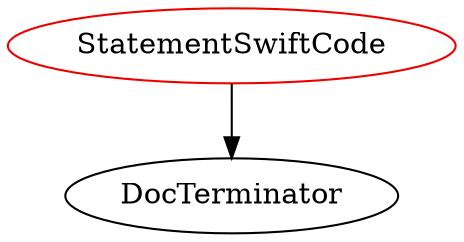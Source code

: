 digraph statementswiftcode{
StatementSwiftCode -> DocTerminator;
StatementSwiftCode	[shape=oval, color=red2, label="StatementSwiftCode"];
}
